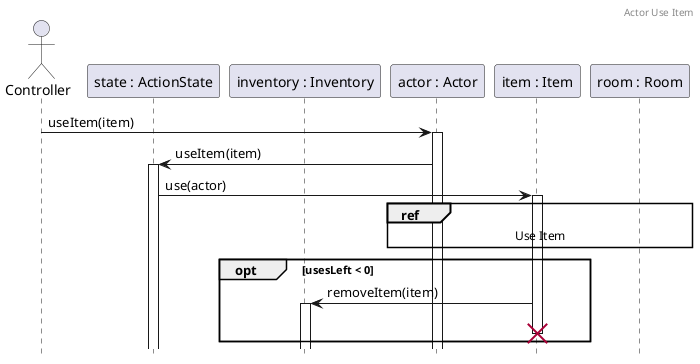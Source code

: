 @startuml
header Actor Use Item

hide footbox
autoactivate on

actor A as "Controller"
participant C as "state : ActionState"
participant I as "inventory : Inventory"
participant B as "actor : Actor"
participant D as "item : Item"
participant R as "room : Room"

A -> B : useItem(item)
B -> C : useItem(item)
C -> D : use(actor)
ref over B, D, R : Use Item
opt usesLeft < 0
    D -> I : removeItem(item)
    destroy D
end
@enduml


